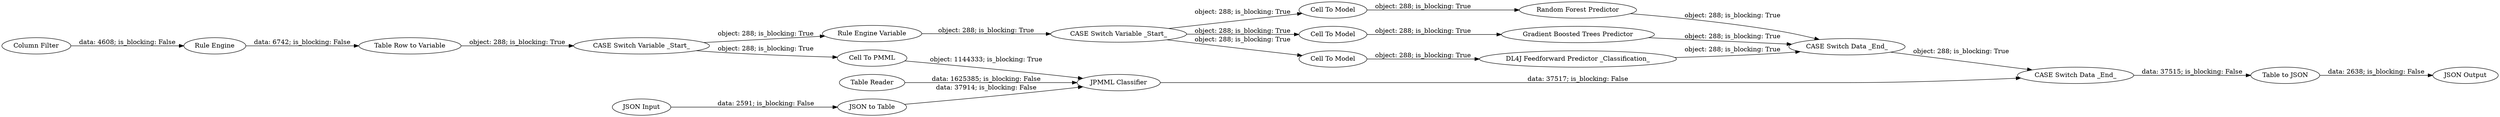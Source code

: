 digraph {
	"6498700844588540394_152" [label="Column Filter"]
	"6498700844588540394_287" [label="Rule Engine Variable"]
	"6498700844588540394_148" [label="Rule Engine"]
	"7254172726092680091_120" [label="Table to JSON"]
	"6498700844588540394_293" [label="DL4J Feedforward Predictor _Classification_"]
	"6498700844588540394_285" [label="Cell To Model"]
	"6498700844588540394_290" [label="Cell To Model"]
	"6498700844588540394_294" [label="Random Forest Predictor"]
	"6498700844588540394_292" [label="Gradient Boosted Trees Predictor"]
	"7254172726092680091_147" [label="Table Reader"]
	"6498700844588540394_289" [label="Cell To Model"]
	"7254172726092680091_135" [label="JSON to Table"]
	"6498700844588540394_138" [label="JPMML Classifier"]
	"6498700844588540394_156" [label="CASE Switch Data _End_"]
	"6498700844588540394_291" [label="Cell To PMML"]
	"6498700844588540394_151" [label="Table Row to Variable"]
	"6498700844588540394_288" [label="CASE Switch Variable _Start_"]
	"6498700844588540394_286" [label="CASE Switch Variable _Start_"]
	"7254172726092680091_6" [label="JSON Input"]
	"7254172726092680091_7" [label="JSON Output"]
	"6498700844588540394_155" [label="CASE Switch Data _End_"]
	"6498700844588540394_156" -> "7254172726092680091_120" [label="data: 37515; is_blocking: False"]
	"6498700844588540394_148" -> "6498700844588540394_151" [label="data: 6742; is_blocking: False"]
	"6498700844588540394_291" -> "6498700844588540394_138" [label="object: 1144333; is_blocking: True"]
	"6498700844588540394_152" -> "6498700844588540394_148" [label="data: 4608; is_blocking: False"]
	"6498700844588540394_290" -> "6498700844588540394_292" [label="object: 288; is_blocking: True"]
	"7254172726092680091_6" -> "7254172726092680091_135" [label="data: 2591; is_blocking: False"]
	"7254172726092680091_120" -> "7254172726092680091_7" [label="data: 2638; is_blocking: False"]
	"7254172726092680091_147" -> "6498700844588540394_138" [label="data: 1625385; is_blocking: False"]
	"6498700844588540394_285" -> "6498700844588540394_294" [label="object: 288; is_blocking: True"]
	"7254172726092680091_135" -> "6498700844588540394_138" [label="data: 37914; is_blocking: False"]
	"6498700844588540394_287" -> "6498700844588540394_288" [label="object: 288; is_blocking: True"]
	"6498700844588540394_138" -> "6498700844588540394_156" [label="data: 37517; is_blocking: False"]
	"6498700844588540394_289" -> "6498700844588540394_293" [label="object: 288; is_blocking: True"]
	"6498700844588540394_286" -> "6498700844588540394_291" [label="object: 288; is_blocking: True"]
	"6498700844588540394_294" -> "6498700844588540394_155" [label="object: 288; is_blocking: True"]
	"6498700844588540394_293" -> "6498700844588540394_155" [label="object: 288; is_blocking: True"]
	"6498700844588540394_286" -> "6498700844588540394_287" [label="object: 288; is_blocking: True"]
	"6498700844588540394_292" -> "6498700844588540394_155" [label="object: 288; is_blocking: True"]
	"6498700844588540394_288" -> "6498700844588540394_290" [label="object: 288; is_blocking: True"]
	"6498700844588540394_151" -> "6498700844588540394_286" [label="object: 288; is_blocking: True"]
	"6498700844588540394_155" -> "6498700844588540394_156" [label="object: 288; is_blocking: True"]
	"6498700844588540394_288" -> "6498700844588540394_285" [label="object: 288; is_blocking: True"]
	"6498700844588540394_288" -> "6498700844588540394_289" [label="object: 288; is_blocking: True"]
	rankdir=LR
}
